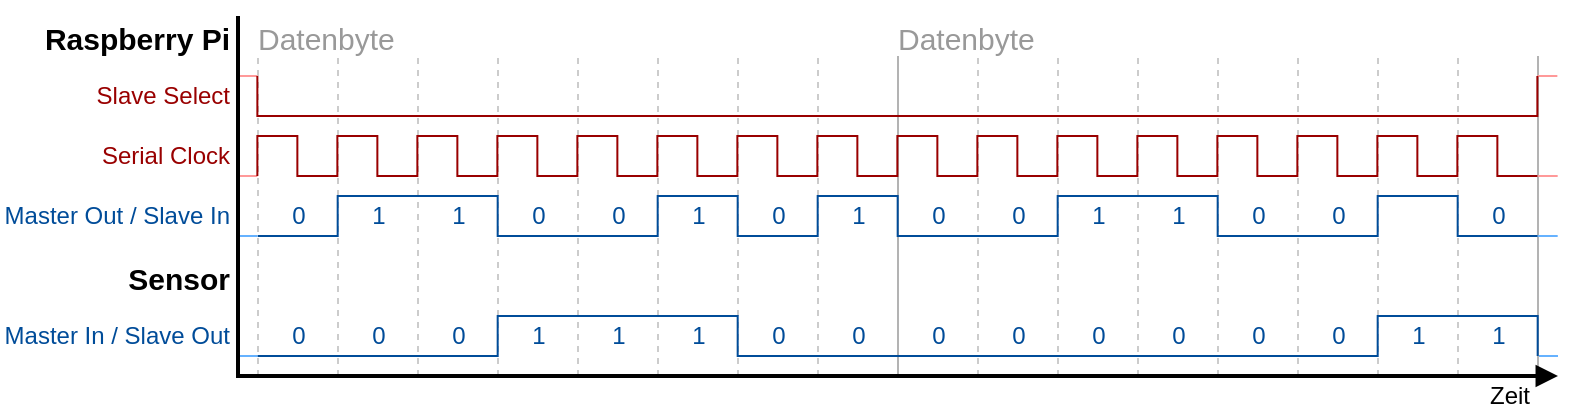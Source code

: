 <mxfile version="12.6.4" type="device"><diagram id="GBh7JavQJtBpOLS9eDpL" name="Page-1"><mxGraphModel dx="2442" dy="1121" grid="1" gridSize="10" guides="1" tooltips="1" connect="1" arrows="1" fold="1" page="0" pageScale="1" pageWidth="827" pageHeight="1169" math="0" shadow="0"><root><mxCell id="0"/><mxCell id="1" parent="0"/><mxCell id="b59u_qEQ0pbJg-qy6ZZk-163" value="" style="endArrow=none;html=1;fontSize=2;strokeColor=#66B2FF;" parent="1" edge="1"><mxGeometry width="50" height="50" relative="1" as="geometry"><mxPoint x="440.001" y="390" as="sourcePoint"/><mxPoint x="450.001" y="390" as="targetPoint"/></mxGeometry></mxCell><mxCell id="b59u_qEQ0pbJg-qy6ZZk-162" value="" style="endArrow=none;html=1;fontSize=2;strokeColor=#66B2FF;" parent="1" edge="1"><mxGeometry width="50" height="50" relative="1" as="geometry"><mxPoint x="-210.16" y="390" as="sourcePoint"/><mxPoint x="-200.16" y="390" as="targetPoint"/></mxGeometry></mxCell><mxCell id="b59u_qEQ0pbJg-qy6ZZk-139" value="" style="endArrow=none;dashed=1;html=1;strokeWidth=1;fontSize=2;strokeColor=#CCCCCC;" parent="1" edge="1"><mxGeometry width="50" height="50" relative="1" as="geometry"><mxPoint x="-200" y="400" as="sourcePoint"/><mxPoint x="-200" y="240" as="targetPoint"/></mxGeometry></mxCell><mxCell id="b59u_qEQ0pbJg-qy6ZZk-140" value="" style="endArrow=none;dashed=1;html=1;strokeWidth=1;fontSize=2;strokeColor=#CCCCCC;" parent="1" edge="1"><mxGeometry width="50" height="50" relative="1" as="geometry"><mxPoint x="-160" y="400" as="sourcePoint"/><mxPoint x="-160" y="240" as="targetPoint"/></mxGeometry></mxCell><mxCell id="b59u_qEQ0pbJg-qy6ZZk-141" value="" style="endArrow=none;dashed=1;html=1;strokeWidth=1;fontSize=2;strokeColor=#CCCCCC;" parent="1" edge="1"><mxGeometry width="50" height="50" relative="1" as="geometry"><mxPoint x="-120" y="400" as="sourcePoint"/><mxPoint x="-120" y="240" as="targetPoint"/></mxGeometry></mxCell><mxCell id="b59u_qEQ0pbJg-qy6ZZk-142" value="" style="endArrow=none;dashed=1;html=1;strokeWidth=1;fontSize=2;strokeColor=#CCCCCC;" parent="1" edge="1"><mxGeometry width="50" height="50" relative="1" as="geometry"><mxPoint x="-80" y="400" as="sourcePoint"/><mxPoint x="-80" y="240" as="targetPoint"/></mxGeometry></mxCell><mxCell id="b59u_qEQ0pbJg-qy6ZZk-143" value="" style="endArrow=none;dashed=1;html=1;strokeWidth=1;fontSize=2;strokeColor=#CCCCCC;" parent="1" edge="1"><mxGeometry width="50" height="50" relative="1" as="geometry"><mxPoint x="-40" y="400" as="sourcePoint"/><mxPoint x="-40" y="240" as="targetPoint"/></mxGeometry></mxCell><mxCell id="b59u_qEQ0pbJg-qy6ZZk-144" value="" style="endArrow=none;dashed=1;html=1;strokeWidth=1;fontSize=2;strokeColor=#CCCCCC;" parent="1" edge="1"><mxGeometry width="50" height="50" relative="1" as="geometry"><mxPoint y="400" as="sourcePoint"/><mxPoint y="240" as="targetPoint"/></mxGeometry></mxCell><mxCell id="b59u_qEQ0pbJg-qy6ZZk-145" value="" style="endArrow=none;dashed=1;html=1;strokeWidth=1;fontSize=2;strokeColor=#CCCCCC;" parent="1" edge="1"><mxGeometry width="50" height="50" relative="1" as="geometry"><mxPoint x="40" y="400" as="sourcePoint"/><mxPoint x="40" y="240" as="targetPoint"/></mxGeometry></mxCell><mxCell id="b59u_qEQ0pbJg-qy6ZZk-146" value="" style="endArrow=none;dashed=1;html=1;strokeWidth=1;fontSize=2;strokeColor=#CCCCCC;" parent="1" edge="1"><mxGeometry width="50" height="50" relative="1" as="geometry"><mxPoint x="80" y="400" as="sourcePoint"/><mxPoint x="80" y="240" as="targetPoint"/></mxGeometry></mxCell><mxCell id="b59u_qEQ0pbJg-qy6ZZk-147" value="" style="endArrow=none;html=1;strokeWidth=1;fontSize=2;strokeColor=#B3B3B3;" parent="1" edge="1"><mxGeometry width="50" height="50" relative="1" as="geometry"><mxPoint x="120" y="400" as="sourcePoint"/><mxPoint x="120" y="240" as="targetPoint"/></mxGeometry></mxCell><mxCell id="b59u_qEQ0pbJg-qy6ZZk-148" value="" style="endArrow=none;dashed=1;html=1;strokeWidth=1;fontSize=2;strokeColor=#CCCCCC;" parent="1" edge="1"><mxGeometry width="50" height="50" relative="1" as="geometry"><mxPoint x="160" y="400" as="sourcePoint"/><mxPoint x="160" y="240" as="targetPoint"/></mxGeometry></mxCell><mxCell id="b59u_qEQ0pbJg-qy6ZZk-149" value="" style="endArrow=none;dashed=1;html=1;strokeWidth=1;fontSize=2;strokeColor=#CCCCCC;" parent="1" edge="1"><mxGeometry width="50" height="50" relative="1" as="geometry"><mxPoint x="200" y="400" as="sourcePoint"/><mxPoint x="200" y="240" as="targetPoint"/></mxGeometry></mxCell><mxCell id="b59u_qEQ0pbJg-qy6ZZk-150" value="" style="endArrow=none;dashed=1;html=1;strokeWidth=1;fontSize=2;strokeColor=#CCCCCC;" parent="1" edge="1"><mxGeometry width="50" height="50" relative="1" as="geometry"><mxPoint x="240" y="400" as="sourcePoint"/><mxPoint x="240" y="240" as="targetPoint"/></mxGeometry></mxCell><mxCell id="b59u_qEQ0pbJg-qy6ZZk-151" value="" style="endArrow=none;dashed=1;html=1;strokeWidth=1;fontSize=2;strokeColor=#CCCCCC;" parent="1" edge="1"><mxGeometry width="50" height="50" relative="1" as="geometry"><mxPoint x="280" y="400" as="sourcePoint"/><mxPoint x="280" y="240" as="targetPoint"/></mxGeometry></mxCell><mxCell id="b59u_qEQ0pbJg-qy6ZZk-152" value="" style="endArrow=none;dashed=1;html=1;strokeWidth=1;fontSize=2;strokeColor=#CCCCCC;" parent="1" edge="1"><mxGeometry width="50" height="50" relative="1" as="geometry"><mxPoint x="320" y="400" as="sourcePoint"/><mxPoint x="320" y="240" as="targetPoint"/></mxGeometry></mxCell><mxCell id="b59u_qEQ0pbJg-qy6ZZk-153" value="" style="endArrow=none;dashed=1;html=1;strokeWidth=1;fontSize=2;strokeColor=#CCCCCC;" parent="1" edge="1"><mxGeometry width="50" height="50" relative="1" as="geometry"><mxPoint x="360" y="400" as="sourcePoint"/><mxPoint x="360" y="240" as="targetPoint"/></mxGeometry></mxCell><mxCell id="b59u_qEQ0pbJg-qy6ZZk-154" value="" style="endArrow=none;dashed=1;html=1;strokeWidth=1;fontSize=2;strokeColor=#CCCCCC;" parent="1" edge="1"><mxGeometry width="50" height="50" relative="1" as="geometry"><mxPoint x="400" y="400" as="sourcePoint"/><mxPoint x="400" y="240" as="targetPoint"/></mxGeometry></mxCell><mxCell id="b59u_qEQ0pbJg-qy6ZZk-155" value="" style="endArrow=none;html=1;strokeWidth=1;fontSize=2;strokeColor=#B3B3B3;" parent="1" edge="1"><mxGeometry width="50" height="50" relative="1" as="geometry"><mxPoint x="440" y="400" as="sourcePoint"/><mxPoint x="440" y="240" as="targetPoint"/></mxGeometry></mxCell><mxCell id="b59u_qEQ0pbJg-qy6ZZk-1" value="Slave Select" style="text;html=1;resizable=1;points=[];autosize=0;align=right;verticalAlign=top;spacingTop=-2;spacing=0;spacingRight=5;fontColor=#990000;" parent="1" vertex="1"><mxGeometry x="-290.32" y="250" width="80" height="20" as="geometry"/></mxCell><mxCell id="b59u_qEQ0pbJg-qy6ZZk-2" value="Serial Clock" style="text;html=1;resizable=1;points=[];autosize=0;align=right;verticalAlign=top;spacingTop=-2;spacing=0;spacingRight=5;fontColor=#990000;" parent="1" vertex="1"><mxGeometry x="-290.32" y="280" width="80" height="20" as="geometry"/></mxCell><mxCell id="b59u_qEQ0pbJg-qy6ZZk-3" value="Master In / Slave Out" style="text;html=1;resizable=1;points=[];autosize=0;align=right;verticalAlign=top;spacingTop=-2;spacing=0;spacingRight=5;fontColor=#004C99;" parent="1" vertex="1"><mxGeometry x="-320.16" y="370" width="110" height="20" as="geometry"/></mxCell><mxCell id="b59u_qEQ0pbJg-qy6ZZk-4" value="Raspberry Pi" style="text;html=1;resizable=1;points=[];autosize=0;align=right;verticalAlign=top;spacingTop=-2;fontStyle=1;fontSize=15;spacing=0;spacingRight=5;" parent="1" vertex="1"><mxGeometry x="-310" y="220" width="100" height="20" as="geometry"/></mxCell><mxCell id="b59u_qEQ0pbJg-qy6ZZk-5" value="Sensor" style="text;html=1;resizable=1;points=[];autosize=0;align=right;verticalAlign=top;spacingTop=-2;fontStyle=1;fontSize=15;spacing=0;spacingRight=5;" parent="1" vertex="1"><mxGeometry x="-270.16" y="340" width="60" height="20" as="geometry"/></mxCell><mxCell id="b59u_qEQ0pbJg-qy6ZZk-8" value="Zeit" style="text;html=1;resizable=0;points=[];autosize=1;align=right;verticalAlign=top;spacingTop=-2;fontSize=12;spacing=0;spacingRight=5;" parent="1" vertex="1"><mxGeometry x="399.84" y="400" width="40" height="20" as="geometry"/></mxCell><mxCell id="b59u_qEQ0pbJg-qy6ZZk-133" value="" style="endArrow=none;html=1;fontSize=2;strokeColor=#FF9999;" parent="1" edge="1"><mxGeometry width="50" height="50" relative="1" as="geometry"><mxPoint x="439.68" y="250" as="sourcePoint"/><mxPoint x="449.68" y="250" as="targetPoint"/></mxGeometry></mxCell><mxCell id="b59u_qEQ0pbJg-qy6ZZk-134" value="" style="endArrow=none;html=1;fontSize=2;strokeColor=#FF9999;" parent="1" edge="1"><mxGeometry width="50" height="50" relative="1" as="geometry"><mxPoint x="-210.32" y="250" as="sourcePoint"/><mxPoint x="-200.32" y="250" as="targetPoint"/></mxGeometry></mxCell><mxCell id="b59u_qEQ0pbJg-qy6ZZk-159" value="" style="endArrow=none;html=1;fontSize=2;strokeColor=#FF9999;" parent="1" edge="1"><mxGeometry width="50" height="50" relative="1" as="geometry"><mxPoint x="-210.32" y="300" as="sourcePoint"/><mxPoint x="-200.32" y="300" as="targetPoint"/></mxGeometry></mxCell><mxCell id="b59u_qEQ0pbJg-qy6ZZk-160" value="" style="endArrow=none;html=1;fontSize=2;strokeColor=#FF9999;" parent="1" edge="1"><mxGeometry width="50" height="50" relative="1" as="geometry"><mxPoint x="439.841" y="300" as="sourcePoint"/><mxPoint x="449.841" y="300" as="targetPoint"/></mxGeometry></mxCell><mxCell id="b59u_qEQ0pbJg-qy6ZZk-161" value="" style="endArrow=none;html=1;strokeColor=#990000;strokeWidth=1;fontSize=2;jumpSize=6;bendable=1;arcSize=0;" parent="1" edge="1"><mxGeometry width="50" height="50" relative="1" as="geometry"><mxPoint x="439.68" y="300" as="sourcePoint"/><mxPoint x="-200.32" y="300" as="targetPoint"/><Array as="points"><mxPoint x="419.68" y="300"/><mxPoint x="419.68" y="280"/><mxPoint x="399.68" y="280"/><mxPoint x="399.68" y="300"/><mxPoint x="379.68" y="300"/><mxPoint x="379.68" y="280"/><mxPoint x="359.68" y="280"/><mxPoint x="359.68" y="300"/><mxPoint x="339.68" y="300"/><mxPoint x="339.68" y="280"/><mxPoint x="319.68" y="280"/><mxPoint x="319.68" y="300"/><mxPoint x="299.68" y="300"/><mxPoint x="299.68" y="280"/><mxPoint x="279.68" y="280"/><mxPoint x="279.68" y="300"/><mxPoint x="259.68" y="300"/><mxPoint x="259.68" y="280"/><mxPoint x="239.68" y="280"/><mxPoint x="239.68" y="300"/><mxPoint x="219.68" y="300"/><mxPoint x="219.68" y="280"/><mxPoint x="199.68" y="280"/><mxPoint x="199.68" y="300"/><mxPoint x="179.68" y="300"/><mxPoint x="179.68" y="280"/><mxPoint x="159.68" y="280"/><mxPoint x="159.68" y="300"/><mxPoint x="139.68" y="300"/><mxPoint x="139.68" y="280"/><mxPoint x="119.68" y="280"/><mxPoint x="119.68" y="300"/><mxPoint x="99.68" y="300"/><mxPoint x="99.68" y="280"/><mxPoint x="79.68" y="280"/><mxPoint x="79.68" y="300"/><mxPoint x="59.68" y="300"/><mxPoint x="59.68" y="280"/><mxPoint x="39.68" y="280"/><mxPoint x="39.68" y="300"/><mxPoint x="19.68" y="300"/><mxPoint x="19.68" y="280"/><mxPoint x="-0.32" y="280"/><mxPoint x="-0.32" y="300"/><mxPoint x="-20.32" y="300"/><mxPoint x="-20.32" y="280"/><mxPoint x="-40.32" y="280"/><mxPoint x="-40.32" y="300"/><mxPoint x="-60.32" y="300"/><mxPoint x="-60.32" y="280"/><mxPoint x="-80.32" y="280"/><mxPoint x="-80.32" y="300"/><mxPoint x="-100.32" y="300"/><mxPoint x="-100.32" y="280"/><mxPoint x="-120.32" y="280"/><mxPoint x="-120.32" y="300"/><mxPoint x="-140.32" y="300"/><mxPoint x="-140.32" y="280"/><mxPoint x="-160.32" y="280"/><mxPoint x="-160.32" y="300"/><mxPoint x="-180.32" y="300"/><mxPoint x="-180.32" y="280"/><mxPoint x="-200.32" y="280"/></Array></mxGeometry></mxCell><mxCell id="b59u_qEQ0pbJg-qy6ZZk-157" value="" style="endArrow=none;html=1;strokeColor=#990000;strokeWidth=1;fontSize=2;jumpSize=6;bendable=1;arcSize=0;" parent="1" edge="1"><mxGeometry width="50" height="50" relative="1" as="geometry"><mxPoint x="439.68" y="250" as="sourcePoint"/><mxPoint x="-200.32" y="250" as="targetPoint"/><Array as="points"><mxPoint x="439.68" y="270"/><mxPoint x="-200.32" y="270"/></Array></mxGeometry></mxCell><mxCell id="b59u_qEQ0pbJg-qy6ZZk-164" value="" style="endArrow=none;html=1;strokeColor=#004C99;strokeWidth=1;fontSize=2;arcSize=0;" parent="1" edge="1"><mxGeometry width="50" height="50" relative="1" as="geometry"><mxPoint x="-200.16" y="390" as="sourcePoint"/><mxPoint x="439.84" y="390" as="targetPoint"/><Array as="points"><mxPoint x="-80.16" y="390"/><mxPoint x="-80.16" y="370"/><mxPoint x="39.84" y="370"/><mxPoint x="39.84" y="390"/><mxPoint x="359.84" y="390"/><mxPoint x="359.84" y="370"/><mxPoint x="439.84" y="370"/></Array></mxGeometry></mxCell><mxCell id="b59u_qEQ0pbJg-qy6ZZk-165" value="0" style="text;html=1;resizable=0;points=[];autosize=1;align=center;verticalAlign=top;spacingTop=-4;fontSize=12;fontColor=#004C99;" parent="1" vertex="1"><mxGeometry x="-190.16" y="370" width="20" height="20" as="geometry"/></mxCell><mxCell id="b59u_qEQ0pbJg-qy6ZZk-166" value="0" style="text;html=1;resizable=0;points=[];autosize=1;align=center;verticalAlign=top;spacingTop=-4;fontSize=12;fontColor=#004C99;" parent="1" vertex="1"><mxGeometry x="-150.16" y="370" width="20" height="20" as="geometry"/></mxCell><mxCell id="b59u_qEQ0pbJg-qy6ZZk-167" value="0" style="text;html=1;resizable=0;points=[];autosize=1;align=center;verticalAlign=top;spacingTop=-4;fontSize=12;fontColor=#004C99;" parent="1" vertex="1"><mxGeometry x="-110.16" y="370" width="20" height="20" as="geometry"/></mxCell><mxCell id="b59u_qEQ0pbJg-qy6ZZk-168" value="0" style="text;html=1;resizable=0;points=[];autosize=1;align=center;verticalAlign=top;spacingTop=-4;fontSize=12;fontColor=#004C99;" parent="1" vertex="1"><mxGeometry x="49.84" y="370" width="20" height="20" as="geometry"/></mxCell><mxCell id="b59u_qEQ0pbJg-qy6ZZk-169" value="0" style="text;html=1;resizable=0;points=[];autosize=1;align=center;verticalAlign=top;spacingTop=-4;fontSize=12;fontColor=#004C99;" parent="1" vertex="1"><mxGeometry x="89.84" y="370" width="20" height="20" as="geometry"/></mxCell><mxCell id="b59u_qEQ0pbJg-qy6ZZk-170" value="0" style="text;html=1;resizable=0;points=[];autosize=1;align=center;verticalAlign=top;spacingTop=-4;fontSize=12;fontColor=#004C99;" parent="1" vertex="1"><mxGeometry x="129.84" y="370" width="20" height="20" as="geometry"/></mxCell><mxCell id="b59u_qEQ0pbJg-qy6ZZk-171" value="0" style="text;html=1;resizable=0;points=[];autosize=1;align=center;verticalAlign=top;spacingTop=-4;fontSize=12;fontColor=#004C99;" parent="1" vertex="1"><mxGeometry x="169.84" y="370" width="20" height="20" as="geometry"/></mxCell><mxCell id="b59u_qEQ0pbJg-qy6ZZk-172" value="0" style="text;html=1;resizable=0;points=[];autosize=1;align=center;verticalAlign=top;spacingTop=-4;fontSize=12;fontColor=#004C99;" parent="1" vertex="1"><mxGeometry x="209.84" y="370" width="20" height="20" as="geometry"/></mxCell><mxCell id="b59u_qEQ0pbJg-qy6ZZk-173" value="0" style="text;html=1;resizable=0;points=[];autosize=1;align=center;verticalAlign=top;spacingTop=-4;fontSize=12;fontColor=#004C99;" parent="1" vertex="1"><mxGeometry x="249.84" y="370" width="20" height="20" as="geometry"/></mxCell><mxCell id="b59u_qEQ0pbJg-qy6ZZk-174" value="0" style="text;html=1;resizable=0;points=[];autosize=1;align=center;verticalAlign=top;spacingTop=-4;fontSize=12;fontColor=#004C99;" parent="1" vertex="1"><mxGeometry x="289.84" y="370" width="20" height="20" as="geometry"/></mxCell><mxCell id="b59u_qEQ0pbJg-qy6ZZk-175" value="0" style="text;html=1;resizable=0;points=[];autosize=1;align=center;verticalAlign=top;spacingTop=-4;fontSize=12;fontColor=#004C99;" parent="1" vertex="1"><mxGeometry x="329.84" y="370" width="20" height="20" as="geometry"/></mxCell><mxCell id="b59u_qEQ0pbJg-qy6ZZk-176" value="1" style="text;html=1;resizable=0;points=[];autosize=1;align=center;verticalAlign=top;spacingTop=-4;fontSize=12;fontColor=#004C99;" parent="1" vertex="1"><mxGeometry x="369.84" y="370" width="20" height="20" as="geometry"/></mxCell><mxCell id="b59u_qEQ0pbJg-qy6ZZk-178" value="1" style="text;html=1;resizable=0;points=[];autosize=1;align=center;verticalAlign=top;spacingTop=-4;fontSize=12;fontColor=#004C99;" parent="1" vertex="1"><mxGeometry x="409.84" y="370" width="20" height="20" as="geometry"/></mxCell><mxCell id="b59u_qEQ0pbJg-qy6ZZk-179" value="1" style="text;html=1;resizable=0;points=[];autosize=1;align=center;verticalAlign=top;spacingTop=-4;fontSize=12;fontColor=#004C99;" parent="1" vertex="1"><mxGeometry x="-70.16" y="370" width="20" height="20" as="geometry"/></mxCell><mxCell id="b59u_qEQ0pbJg-qy6ZZk-180" value="1" style="text;html=1;resizable=0;points=[];autosize=1;align=center;verticalAlign=top;spacingTop=-4;fontSize=12;fontColor=#004C99;" parent="1" vertex="1"><mxGeometry x="-30.16" y="370" width="20" height="20" as="geometry"/></mxCell><mxCell id="b59u_qEQ0pbJg-qy6ZZk-181" value="1" style="text;html=1;resizable=0;points=[];autosize=1;align=center;verticalAlign=top;spacingTop=-4;fontSize=12;fontColor=#004C99;" parent="1" vertex="1"><mxGeometry x="9.84" y="370" width="20" height="20" as="geometry"/></mxCell><mxCell id="Ibio9Ofnj0Kfs0-gIivd-2" value="&lt;font&gt;Datenbyte&lt;/font&gt;" style="text;html=1;resizable=1;points=[];autosize=0;align=left;verticalAlign=top;spacingTop=-2;fontStyle=0;fontSize=15;spacing=0;spacingRight=5;fontColor=#999999;" parent="1" vertex="1"><mxGeometry x="-200" y="220" width="100" height="20" as="geometry"/></mxCell><mxCell id="Ibio9Ofnj0Kfs0-gIivd-3" value="&lt;font&gt;Datenbyte&lt;/font&gt;" style="text;html=1;resizable=1;points=[];autosize=0;align=left;verticalAlign=top;spacingTop=-2;fontStyle=0;fontSize=15;spacing=0;spacingRight=5;fontColor=#999999;" parent="1" vertex="1"><mxGeometry x="120" y="220" width="100" height="20" as="geometry"/></mxCell><mxCell id="Ibio9Ofnj0Kfs0-gIivd-4" value="Master Out / Slave In" style="text;html=1;resizable=1;points=[];autosize=0;align=right;verticalAlign=top;spacingTop=-2;spacing=0;spacingRight=5;fontColor=#004C99;" parent="1" vertex="1"><mxGeometry x="-320.32" y="310" width="110" height="20" as="geometry"/></mxCell><mxCell id="Ibio9Ofnj0Kfs0-gIivd-6" value="" style="endArrow=none;html=1;strokeColor=#004C99;strokeWidth=1;fontSize=2;arcSize=0;" parent="1" edge="1"><mxGeometry width="50" height="50" relative="1" as="geometry"><mxPoint x="-200.16" y="330" as="sourcePoint"/><mxPoint x="439.84" y="330" as="targetPoint"/><Array as="points"><mxPoint x="-160.16" y="330"/><mxPoint x="-160.16" y="310"/><mxPoint x="-80.16" y="310"/><mxPoint x="-80.16" y="330"/><mxPoint x="-0.16" y="330"/><mxPoint x="-0.16" y="310"/><mxPoint x="39.84" y="310"/><mxPoint x="39.84" y="330"/><mxPoint x="79.84" y="330"/><mxPoint x="79.84" y="310"/><mxPoint x="119.84" y="310"/><mxPoint x="119.84" y="330"/><mxPoint x="159.84" y="330"/><mxPoint x="199.84" y="330"/><mxPoint x="199.84" y="310"/><mxPoint x="279.84" y="310"/><mxPoint x="279.84" y="330"/><mxPoint x="319.84" y="330"/><mxPoint x="359.84" y="330"/><mxPoint x="359.84" y="310"/><mxPoint x="399.84" y="310"/><mxPoint x="399.84" y="330"/></Array></mxGeometry></mxCell><mxCell id="Ibio9Ofnj0Kfs0-gIivd-7" value="0" style="text;html=1;resizable=0;points=[];autosize=1;align=center;verticalAlign=top;spacingTop=-4;fontSize=12;fontColor=#004C99;" parent="1" vertex="1"><mxGeometry x="-190.16" y="310" width="20" height="20" as="geometry"/></mxCell><mxCell id="Ibio9Ofnj0Kfs0-gIivd-8" value="0" style="text;html=1;resizable=0;points=[];autosize=1;align=center;verticalAlign=top;spacingTop=-4;fontSize=12;fontColor=#004C99;" parent="1" vertex="1"><mxGeometry x="-70.16" y="310" width="20" height="20" as="geometry"/></mxCell><mxCell id="Ibio9Ofnj0Kfs0-gIivd-9" value="0" style="text;html=1;resizable=0;points=[];autosize=1;align=center;verticalAlign=top;spacingTop=-4;fontSize=12;fontColor=#004C99;" parent="1" vertex="1"><mxGeometry x="-30.16" y="310" width="20" height="20" as="geometry"/></mxCell><mxCell id="Ibio9Ofnj0Kfs0-gIivd-10" value="0" style="text;html=1;resizable=0;points=[];autosize=1;align=center;verticalAlign=top;spacingTop=-4;fontSize=12;fontColor=#004C99;" parent="1" vertex="1"><mxGeometry x="129.84" y="310" width="20" height="20" as="geometry"/></mxCell><mxCell id="Ibio9Ofnj0Kfs0-gIivd-11" value="0" style="text;html=1;resizable=0;points=[];autosize=1;align=center;verticalAlign=top;spacingTop=-4;fontSize=12;fontColor=#004C99;" parent="1" vertex="1"><mxGeometry x="169.84" y="310" width="20" height="20" as="geometry"/></mxCell><mxCell id="Ibio9Ofnj0Kfs0-gIivd-12" value="0" style="text;html=1;resizable=0;points=[];autosize=1;align=center;verticalAlign=top;spacingTop=-4;fontSize=12;fontColor=#004C99;" parent="1" vertex="1"><mxGeometry x="289.84" y="310" width="20" height="20" as="geometry"/></mxCell><mxCell id="Ibio9Ofnj0Kfs0-gIivd-13" value="0" style="text;html=1;resizable=0;points=[];autosize=1;align=center;verticalAlign=top;spacingTop=-4;fontSize=12;fontColor=#004C99;" parent="1" vertex="1"><mxGeometry x="329.84" y="310" width="20" height="20" as="geometry"/></mxCell><mxCell id="Ibio9Ofnj0Kfs0-gIivd-14" value="0" style="text;html=1;resizable=0;points=[];autosize=1;align=center;verticalAlign=top;spacingTop=-4;fontSize=12;fontColor=#004C99;" parent="1" vertex="1"><mxGeometry x="49.84" y="310" width="20" height="20" as="geometry"/></mxCell><mxCell id="Ibio9Ofnj0Kfs0-gIivd-15" value="0" style="text;html=1;resizable=0;points=[];autosize=1;align=center;verticalAlign=top;spacingTop=-4;fontSize=12;fontColor=#004C99;" parent="1" vertex="1"><mxGeometry x="409.84" y="310" width="20" height="20" as="geometry"/></mxCell><mxCell id="Ibio9Ofnj0Kfs0-gIivd-16" value="1" style="text;html=1;resizable=0;points=[];autosize=1;align=center;verticalAlign=top;spacingTop=-4;fontSize=12;fontColor=#004C99;" parent="1" vertex="1"><mxGeometry x="209.84" y="310" width="20" height="20" as="geometry"/></mxCell><mxCell id="Ibio9Ofnj0Kfs0-gIivd-17" value="1" style="text;html=1;resizable=0;points=[];autosize=1;align=center;verticalAlign=top;spacingTop=-4;fontSize=12;fontColor=#004C99;" parent="1" vertex="1"><mxGeometry x="249.84" y="310" width="20" height="20" as="geometry"/></mxCell><mxCell id="Ibio9Ofnj0Kfs0-gIivd-18" value="1" style="text;html=1;resizable=0;points=[];autosize=1;align=center;verticalAlign=top;spacingTop=-4;fontSize=12;fontColor=#004C99;" parent="1" vertex="1"><mxGeometry x="-150.16" y="310" width="20" height="20" as="geometry"/></mxCell><mxCell id="Ibio9Ofnj0Kfs0-gIivd-19" value="1" style="text;html=1;resizable=0;points=[];autosize=1;align=center;verticalAlign=top;spacingTop=-4;fontSize=12;fontColor=#004C99;" parent="1" vertex="1"><mxGeometry x="-110.16" y="310" width="20" height="20" as="geometry"/></mxCell><mxCell id="Ibio9Ofnj0Kfs0-gIivd-20" value="1" style="text;html=1;resizable=0;points=[];autosize=1;align=center;verticalAlign=top;spacingTop=-4;fontSize=12;fontColor=#004C99;" parent="1" vertex="1"><mxGeometry x="9.84" y="310" width="20" height="20" as="geometry"/></mxCell><mxCell id="Ibio9Ofnj0Kfs0-gIivd-21" value="1" style="text;html=1;resizable=0;points=[];autosize=1;align=center;verticalAlign=top;spacingTop=-4;fontSize=12;fontColor=#004C99;" parent="1" vertex="1"><mxGeometry x="89.84" y="310" width="20" height="20" as="geometry"/></mxCell><mxCell id="Ibio9Ofnj0Kfs0-gIivd-22" value="" style="endArrow=none;html=1;fontSize=2;strokeColor=#66B2FF;" parent="1" edge="1"><mxGeometry width="50" height="50" relative="1" as="geometry"><mxPoint x="439.841" y="330" as="sourcePoint"/><mxPoint x="449.841" y="330" as="targetPoint"/></mxGeometry></mxCell><mxCell id="Ibio9Ofnj0Kfs0-gIivd-23" value="" style="endArrow=none;html=1;fontSize=2;strokeColor=#66B2FF;" parent="1" edge="1"><mxGeometry width="50" height="50" relative="1" as="geometry"><mxPoint x="-210.32" y="330" as="sourcePoint"/><mxPoint x="-200.32" y="330" as="targetPoint"/></mxGeometry></mxCell><mxCell id="b59u_qEQ0pbJg-qy6ZZk-7" value="" style="endArrow=block;html=1;fontSize=4;endFill=1;strokeWidth=2;arcSize=0;" parent="1" edge="1"><mxGeometry width="50" height="50" relative="1" as="geometry"><mxPoint x="-210" y="220" as="sourcePoint"/><mxPoint x="450" y="400" as="targetPoint"/><Array as="points"><mxPoint x="-210" y="400"/></Array></mxGeometry></mxCell></root></mxGraphModel></diagram></mxfile>